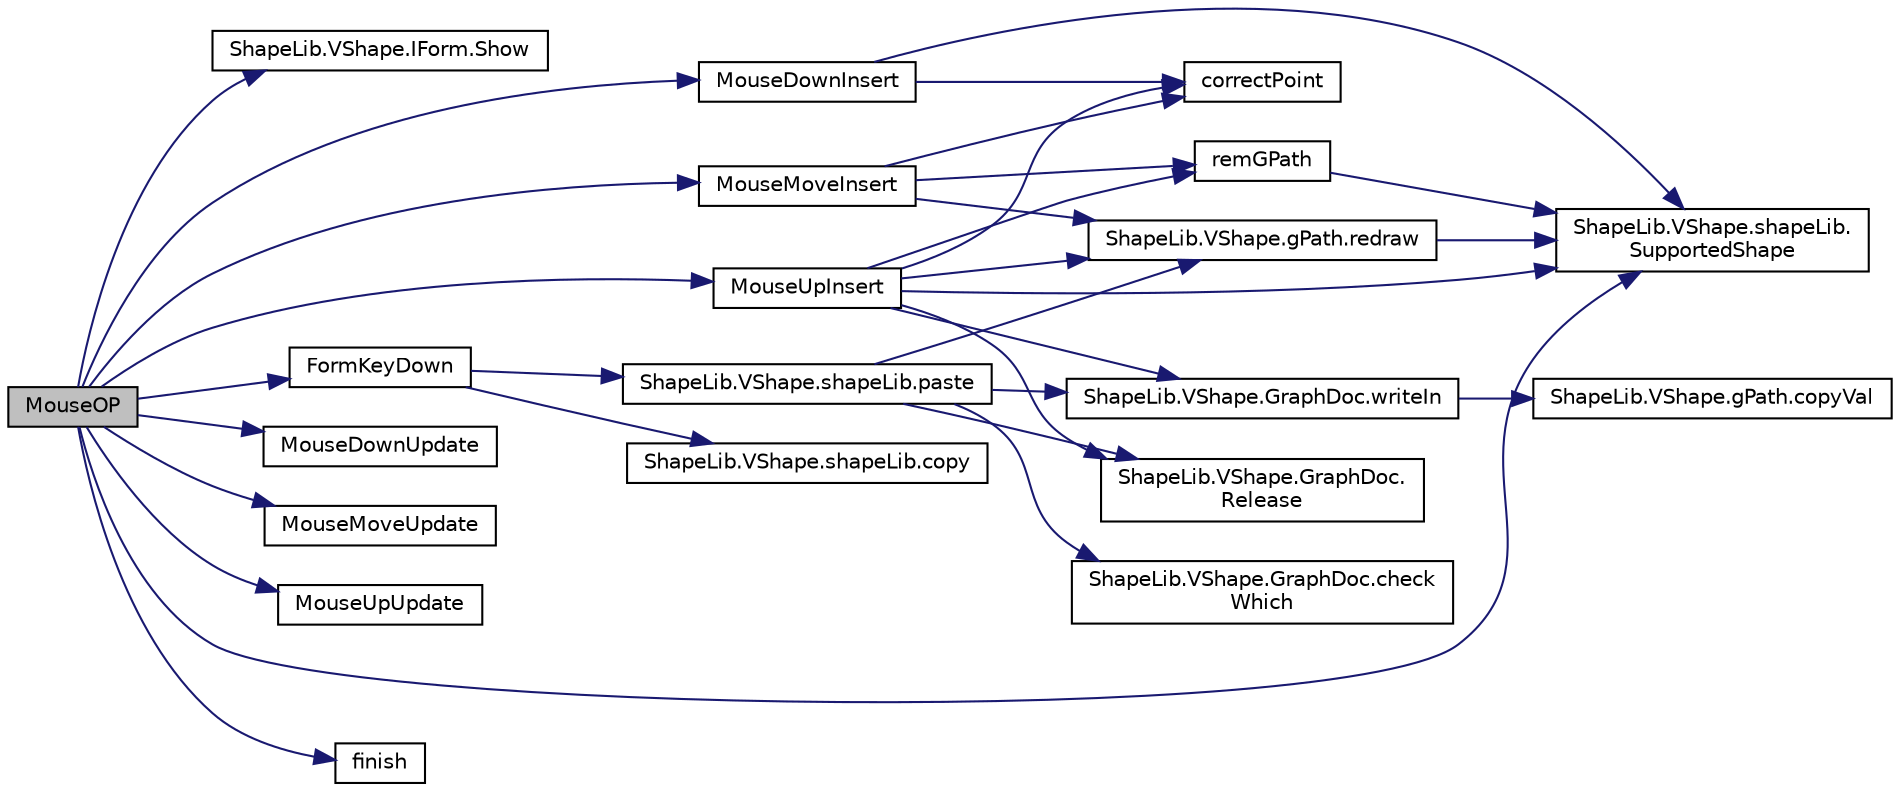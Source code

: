digraph "MouseOP"
{
 // LATEX_PDF_SIZE
  edge [fontname="Helvetica",fontsize="10",labelfontname="Helvetica",labelfontsize="10"];
  node [fontname="Helvetica",fontsize="10",shape=record];
  rankdir="LR";
  Node206 [label="MouseOP",height=0.2,width=0.4,color="black", fillcolor="grey75", style="filled", fontcolor="black",tooltip=" "];
  Node206 -> Node207 [color="midnightblue",fontsize="10",style="solid",fontname="Helvetica"];
  Node207 [label="ShapeLib.VShape.IForm.Show",height=0.2,width=0.4,color="black", fillcolor="white", style="filled",URL="$interfaceShapeLib_1_1VShape_1_1IForm.html#ace79e5f49885e486e8e1d48ff0666476",tooltip=" "];
  Node206 -> Node208 [color="midnightblue",fontsize="10",style="solid",fontname="Helvetica"];
  Node208 [label="ShapeLib.VShape.shapeLib.\lSupportedShape",height=0.2,width=0.4,color="black", fillcolor="white", style="filled",URL="$classShapeLib_1_1VShape_1_1shapeLib.html#a2351d411700f286075d73bfc5b16ac5a",tooltip="define supported shape"];
  Node206 -> Node209 [color="midnightblue",fontsize="10",style="solid",fontname="Helvetica"];
  Node209 [label="MouseUpInsert",height=0.2,width=0.4,color="black", fillcolor="white", style="filled",URL="$classShapeLib_1_1VShape_1_1ShapeObj.html#ace21b13afa13483dd8e06599b4f637a2",tooltip=" "];
  Node209 -> Node210 [color="midnightblue",fontsize="10",style="solid",fontname="Helvetica"];
  Node210 [label="correctPoint",height=0.2,width=0.4,color="black", fillcolor="white", style="filled",URL="$classShapeLib_1_1VShape_1_1ShapeObj.html#a71cdea85479187fc9529601a58844615",tooltip=" "];
  Node209 -> Node211 [color="midnightblue",fontsize="10",style="solid",fontname="Helvetica"];
  Node211 [label="remGPath",height=0.2,width=0.4,color="black", fillcolor="white", style="filled",URL="$classShapeLib_1_1VShape_1_1ShapeObj.html#a3969d0be24dcac277ab2a486898df32d",tooltip="儲存新繪製的圖形資料"];
  Node211 -> Node208 [color="midnightblue",fontsize="10",style="solid",fontname="Helvetica"];
  Node209 -> Node212 [color="midnightblue",fontsize="10",style="solid",fontname="Helvetica"];
  Node212 [label="ShapeLib.VShape.gPath.redraw",height=0.2,width=0.4,color="black", fillcolor="white", style="filled",URL="$classShapeLib_1_1VShape_1_1gPath.html#a3d0ca616bad384ca3a1e4a3eef245d07",tooltip=" "];
  Node212 -> Node208 [color="midnightblue",fontsize="10",style="solid",fontname="Helvetica"];
  Node209 -> Node208 [color="midnightblue",fontsize="10",style="solid",fontname="Helvetica"];
  Node209 -> Node213 [color="midnightblue",fontsize="10",style="solid",fontname="Helvetica"];
  Node213 [label="ShapeLib.VShape.GraphDoc.writeIn",height=0.2,width=0.4,color="black", fillcolor="white", style="filled",URL="$classShapeLib_1_1VShape_1_1GraphDoc.html#afa57d6c546aa1a7c7de0d0a8afb1facf",tooltip="維護 undo stack ,把目前狀態存起來.並清空redo stack,如果之前有undo 動作,是回覆到某一狀態,在此之後的動作都可清除"];
  Node213 -> Node214 [color="midnightblue",fontsize="10",style="solid",fontname="Helvetica"];
  Node214 [label="ShapeLib.VShape.gPath.copyVal",height=0.2,width=0.4,color="black", fillcolor="white", style="filled",URL="$classShapeLib_1_1VShape_1_1gPath.html#a71d28a4e45efc11cba10f7495bcffb4b",tooltip=" "];
  Node209 -> Node215 [color="midnightblue",fontsize="10",style="solid",fontname="Helvetica"];
  Node215 [label="ShapeLib.VShape.GraphDoc.\lRelease",height=0.2,width=0.4,color="black", fillcolor="white", style="filled",URL="$classShapeLib_1_1VShape_1_1GraphDoc.html#a94c93747c8daa99d65c2a04c6be0748c",tooltip=" "];
  Node206 -> Node216 [color="midnightblue",fontsize="10",style="solid",fontname="Helvetica"];
  Node216 [label="MouseMoveInsert",height=0.2,width=0.4,color="black", fillcolor="white", style="filled",URL="$classShapeLib_1_1VShape_1_1ShapeObj.html#af176bed520eb58b23ab1808cd7c14c62",tooltip=" "];
  Node216 -> Node210 [color="midnightblue",fontsize="10",style="solid",fontname="Helvetica"];
  Node216 -> Node211 [color="midnightblue",fontsize="10",style="solid",fontname="Helvetica"];
  Node216 -> Node212 [color="midnightblue",fontsize="10",style="solid",fontname="Helvetica"];
  Node206 -> Node217 [color="midnightblue",fontsize="10",style="solid",fontname="Helvetica"];
  Node217 [label="MouseDownInsert",height=0.2,width=0.4,color="black", fillcolor="white", style="filled",URL="$classShapeLib_1_1VShape_1_1ShapeObj.html#a6ae3f608ed94f2909eb90f0e9639d11b",tooltip=" "];
  Node217 -> Node210 [color="midnightblue",fontsize="10",style="solid",fontname="Helvetica"];
  Node217 -> Node208 [color="midnightblue",fontsize="10",style="solid",fontname="Helvetica"];
  Node206 -> Node218 [color="midnightblue",fontsize="10",style="solid",fontname="Helvetica"];
  Node218 [label="MouseDownUpdate",height=0.2,width=0.4,color="black", fillcolor="white", style="filled",URL="$classShapeLib_1_1VShape_1_1ShapeObj.html#af26f853a1776fda09cff1454f90b0ea4",tooltip=" "];
  Node206 -> Node219 [color="midnightblue",fontsize="10",style="solid",fontname="Helvetica"];
  Node219 [label="MouseMoveUpdate",height=0.2,width=0.4,color="black", fillcolor="white", style="filled",URL="$classShapeLib_1_1VShape_1_1ShapeObj.html#a218ff9340a5b0a54358e2f31e622c667",tooltip=" "];
  Node206 -> Node220 [color="midnightblue",fontsize="10",style="solid",fontname="Helvetica"];
  Node220 [label="MouseUpUpdate",height=0.2,width=0.4,color="black", fillcolor="white", style="filled",URL="$classShapeLib_1_1VShape_1_1ShapeObj.html#ab6dd6fd1074f7fc88baa9b3772e3333a",tooltip=" "];
  Node206 -> Node221 [color="midnightblue",fontsize="10",style="solid",fontname="Helvetica"];
  Node221 [label="FormKeyDown",height=0.2,width=0.4,color="black", fillcolor="white", style="filled",URL="$classShapeLib_1_1VShape_1_1ShapeObj.html#a269fc4d256f6210f58b270a4c8c1f7d2",tooltip=" "];
  Node221 -> Node222 [color="midnightblue",fontsize="10",style="solid",fontname="Helvetica"];
  Node222 [label="ShapeLib.VShape.shapeLib.copy",height=0.2,width=0.4,color="black", fillcolor="white", style="filled",URL="$classShapeLib_1_1VShape_1_1shapeLib.html#a595f2cc22a259de1325183ec28b1caf3",tooltip=" "];
  Node221 -> Node223 [color="midnightblue",fontsize="10",style="solid",fontname="Helvetica"];
  Node223 [label="ShapeLib.VShape.shapeLib.paste",height=0.2,width=0.4,color="black", fillcolor="white", style="filled",URL="$classShapeLib_1_1VShape_1_1shapeLib.html#a65066b4a90c6e198caaa769a4a95b63d",tooltip=" "];
  Node223 -> Node224 [color="midnightblue",fontsize="10",style="solid",fontname="Helvetica"];
  Node224 [label="ShapeLib.VShape.GraphDoc.check\lWhich",height=0.2,width=0.4,color="black", fillcolor="white", style="filled",URL="$classShapeLib_1_1VShape_1_1GraphDoc.html#a24ecbfb409416abd3b6d373f2d61ac09",tooltip=" "];
  Node223 -> Node212 [color="midnightblue",fontsize="10",style="solid",fontname="Helvetica"];
  Node223 -> Node213 [color="midnightblue",fontsize="10",style="solid",fontname="Helvetica"];
  Node223 -> Node215 [color="midnightblue",fontsize="10",style="solid",fontname="Helvetica"];
  Node206 -> Node225 [color="midnightblue",fontsize="10",style="solid",fontname="Helvetica"];
  Node225 [label="finish",height=0.2,width=0.4,color="black", fillcolor="white", style="filled",URL="$classShapeLib_1_1VShape_1_1ShapeObj.html#add480a9cf3f0b32e06ef6e9b87c36b16",tooltip=" "];
}
